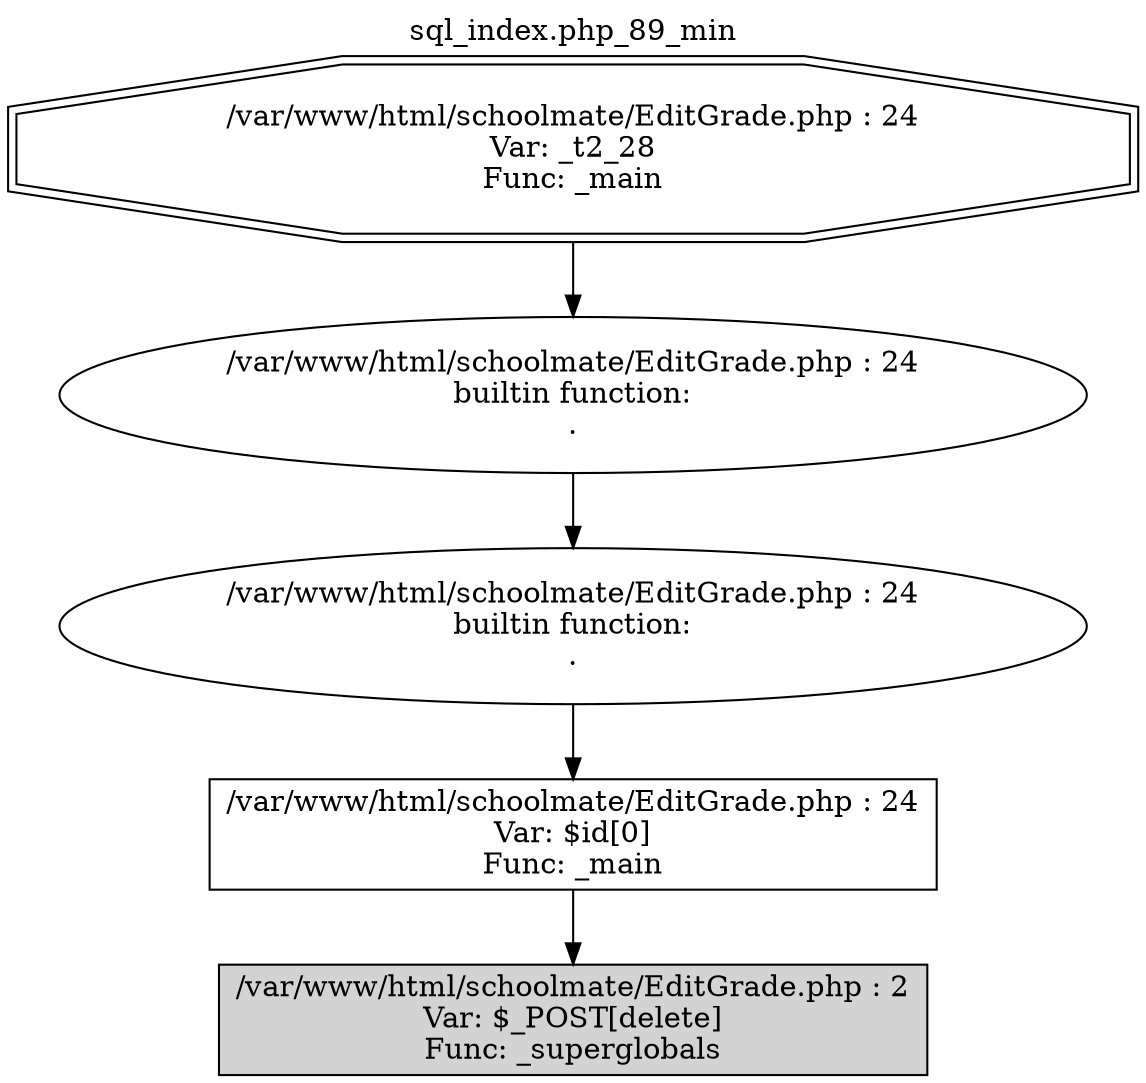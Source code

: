 digraph cfg {
  label="sql_index.php_89_min";
  labelloc=t;
  n1 [shape=doubleoctagon, label="/var/www/html/schoolmate/EditGrade.php : 24\nVar: _t2_28\nFunc: _main\n"];
  n2 [shape=ellipse, label="/var/www/html/schoolmate/EditGrade.php : 24\nbuiltin function:\n.\n"];
  n3 [shape=ellipse, label="/var/www/html/schoolmate/EditGrade.php : 24\nbuiltin function:\n.\n"];
  n4 [shape=box, label="/var/www/html/schoolmate/EditGrade.php : 24\nVar: $id[0]\nFunc: _main\n"];
  n5 [shape=box, label="/var/www/html/schoolmate/EditGrade.php : 2\nVar: $_POST[delete]\nFunc: _superglobals\n",style=filled];
  n1 -> n2;
  n2 -> n3;
  n3 -> n4;
  n4 -> n5;
}
